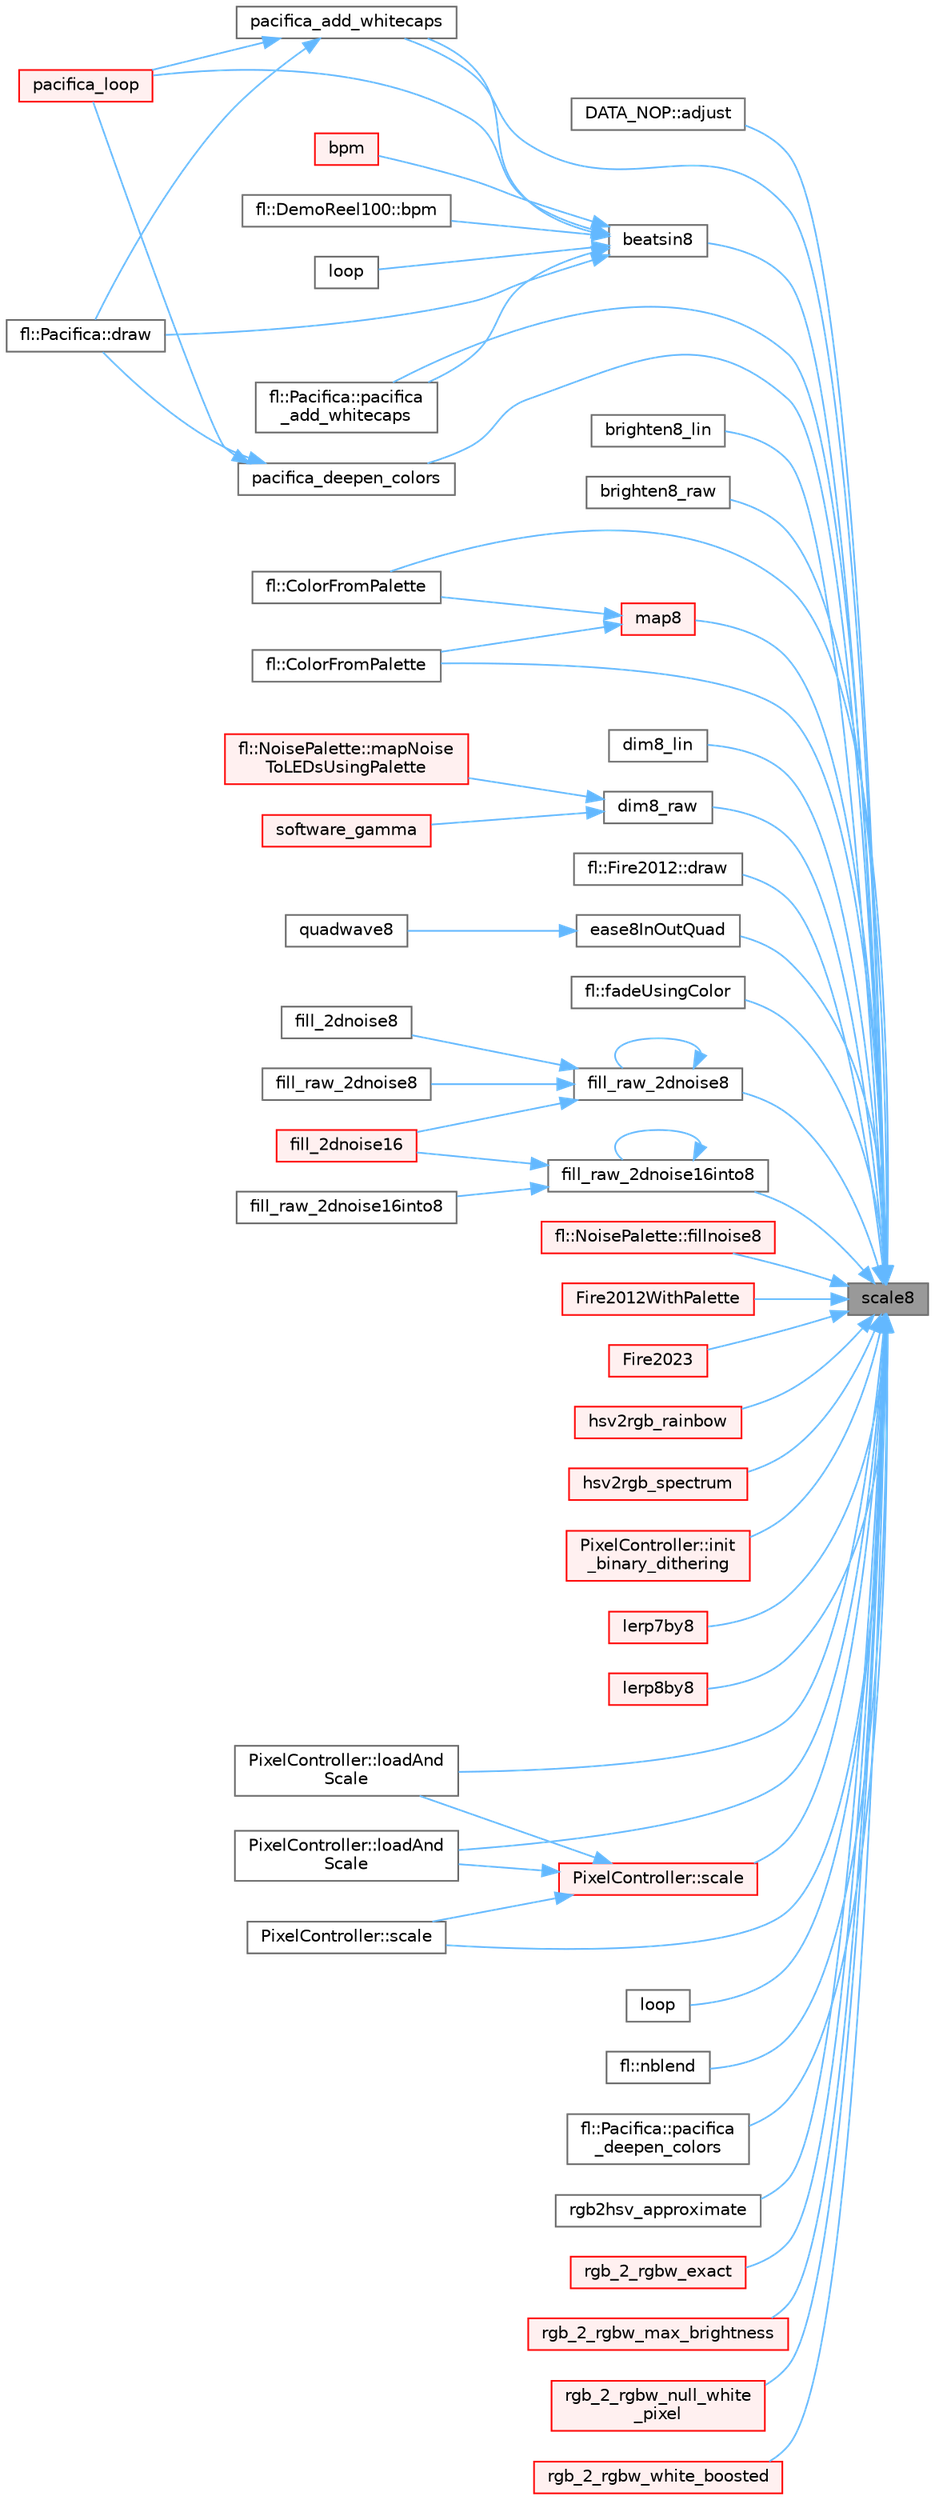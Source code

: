 digraph "scale8"
{
 // INTERACTIVE_SVG=YES
 // LATEX_PDF_SIZE
  bgcolor="transparent";
  edge [fontname=Helvetica,fontsize=10,labelfontname=Helvetica,labelfontsize=10];
  node [fontname=Helvetica,fontsize=10,shape=box,height=0.2,width=0.4];
  rankdir="RL";
  Node1 [id="Node000001",label="scale8",height=0.2,width=0.4,color="gray40", fillcolor="grey60", style="filled", fontcolor="black",tooltip="Scale one byte by a second one, which is treated as the numerator of a fraction whose denominator is ..."];
  Node1 -> Node2 [id="edge1_Node000001_Node000002",dir="back",color="steelblue1",style="solid",tooltip=" "];
  Node2 [id="Node000002",label="DATA_NOP::adjust",height=0.2,width=0.4,color="grey40", fillcolor="white", style="filled",URL="$d8/d0d/class_d_a_t_a___n_o_p_a1b1d7c26545a8da0cad78828709d96e3.html#a1b1d7c26545a8da0cad78828709d96e3",tooltip="Hook called to adjust a byte of data before writing it to the output."];
  Node1 -> Node3 [id="edge2_Node000001_Node000003",dir="back",color="steelblue1",style="solid",tooltip=" "];
  Node3 [id="Node000003",label="beatsin8",height=0.2,width=0.4,color="grey40", fillcolor="white", style="filled",URL="$d6/d6c/group___beat_generators_gaecd7cbfc2640407cabf75afcc7d9ddf4.html#gaecd7cbfc2640407cabf75afcc7d9ddf4",tooltip="Generates an 8-bit sine wave at a given BPM that oscillates within a given range."];
  Node3 -> Node4 [id="edge3_Node000003_Node000004",dir="back",color="steelblue1",style="solid",tooltip=" "];
  Node4 [id="Node000004",label="bpm",height=0.2,width=0.4,color="red", fillcolor="#FFF0F0", style="filled",URL="$d5/d25/_demo_reel100_8ino_a4875f6d9a2b0f08d3cf221974234121b.html#a4875f6d9a2b0f08d3cf221974234121b",tooltip=" "];
  Node3 -> Node7 [id="edge4_Node000003_Node000007",dir="back",color="steelblue1",style="solid",tooltip=" "];
  Node7 [id="Node000007",label="fl::DemoReel100::bpm",height=0.2,width=0.4,color="grey40", fillcolor="white", style="filled",URL="$d1/d60/classfl_1_1_demo_reel100_a72cc7eea48cf0be16b34fee7d4da64f4.html#a72cc7eea48cf0be16b34fee7d4da64f4",tooltip=" "];
  Node3 -> Node8 [id="edge5_Node000003_Node000008",dir="back",color="steelblue1",style="solid",tooltip=" "];
  Node8 [id="Node000008",label="fl::Pacifica::draw",height=0.2,width=0.4,color="grey40", fillcolor="white", style="filled",URL="$d2/db2/classfl_1_1_pacifica_a264d0c1db5db60028b6fab87af13d700.html#a264d0c1db5db60028b6fab87af13d700",tooltip=" "];
  Node3 -> Node9 [id="edge6_Node000003_Node000009",dir="back",color="steelblue1",style="solid",tooltip=" "];
  Node9 [id="Node000009",label="loop",height=0.2,width=0.4,color="grey40", fillcolor="white", style="filled",URL="$dd/d61/_fx_water_8ino_afe461d27b9c48d5921c00d521181f12f.html#afe461d27b9c48d5921c00d521181f12f",tooltip=" "];
  Node3 -> Node10 [id="edge7_Node000003_Node000010",dir="back",color="steelblue1",style="solid",tooltip=" "];
  Node10 [id="Node000010",label="fl::Pacifica::pacifica\l_add_whitecaps",height=0.2,width=0.4,color="grey40", fillcolor="white", style="filled",URL="$d2/db2/classfl_1_1_pacifica_abbe1bbf6675103bb2857b13cad156aa4.html#abbe1bbf6675103bb2857b13cad156aa4",tooltip=" "];
  Node3 -> Node11 [id="edge8_Node000003_Node000011",dir="back",color="steelblue1",style="solid",tooltip=" "];
  Node11 [id="Node000011",label="pacifica_add_whitecaps",height=0.2,width=0.4,color="grey40", fillcolor="white", style="filled",URL="$dc/d25/_pacifica_8ino_a638fb6ae6610fed66077161e7e044f26.html#a638fb6ae6610fed66077161e7e044f26",tooltip=" "];
  Node11 -> Node8 [id="edge9_Node000011_Node000008",dir="back",color="steelblue1",style="solid",tooltip=" "];
  Node11 -> Node12 [id="edge10_Node000011_Node000012",dir="back",color="steelblue1",style="solid",tooltip=" "];
  Node12 [id="Node000012",label="pacifica_loop",height=0.2,width=0.4,color="red", fillcolor="#FFF0F0", style="filled",URL="$dc/d25/_pacifica_8ino_a158d427a947ef0a715c7ffd916346acc.html#a158d427a947ef0a715c7ffd916346acc",tooltip=" "];
  Node3 -> Node12 [id="edge11_Node000003_Node000012",dir="back",color="steelblue1",style="solid",tooltip=" "];
  Node1 -> Node14 [id="edge12_Node000001_Node000014",dir="back",color="steelblue1",style="solid",tooltip=" "];
  Node14 [id="Node000014",label="brighten8_lin",height=0.2,width=0.4,color="grey40", fillcolor="white", style="filled",URL="$dc/d3e/group___dimming_ga094bda002b416c66e57521fc93878830.html#ga094bda002b416c66e57521fc93878830",tooltip="Brighten a value (inverse of dim8_lin())"];
  Node1 -> Node15 [id="edge13_Node000001_Node000015",dir="back",color="steelblue1",style="solid",tooltip=" "];
  Node15 [id="Node000015",label="brighten8_raw",height=0.2,width=0.4,color="grey40", fillcolor="white", style="filled",URL="$dc/d3e/group___dimming_gae8e36472a70f3016595048532d6c3a2d.html#gae8e36472a70f3016595048532d6c3a2d",tooltip="Brighten a value (inverse of dim8_raw())"];
  Node1 -> Node16 [id="edge14_Node000001_Node000016",dir="back",color="steelblue1",style="solid",tooltip=" "];
  Node16 [id="Node000016",label="fl::ColorFromPalette",height=0.2,width=0.4,color="grey40", fillcolor="white", style="filled",URL="$d4/d36/namespacefl_a6be261d46a697b439148bd58cf47fd0a.html#a6be261d46a697b439148bd58cf47fd0a",tooltip=" "];
  Node1 -> Node17 [id="edge15_Node000001_Node000017",dir="back",color="steelblue1",style="solid",tooltip=" "];
  Node17 [id="Node000017",label="fl::ColorFromPalette",height=0.2,width=0.4,color="grey40", fillcolor="white", style="filled",URL="$d4/d36/namespacefl_a3f1395bf04587dfd37d40bc8f4367995.html#a3f1395bf04587dfd37d40bc8f4367995",tooltip=" "];
  Node1 -> Node18 [id="edge16_Node000001_Node000018",dir="back",color="steelblue1",style="solid",tooltip=" "];
  Node18 [id="Node000018",label="dim8_lin",height=0.2,width=0.4,color="grey40", fillcolor="white", style="filled",URL="$dc/d3e/group___dimming_ga3f94d2455e0aa92133f77af8747b5914.html#ga3f94d2455e0aa92133f77af8747b5914",tooltip="Linear version of the dimming function that halves for values < 128."];
  Node1 -> Node19 [id="edge17_Node000001_Node000019",dir="back",color="steelblue1",style="solid",tooltip=" "];
  Node19 [id="Node000019",label="dim8_raw",height=0.2,width=0.4,color="grey40", fillcolor="white", style="filled",URL="$dc/d3e/group___dimming_gae51352a3522bb8eae5e17dbee97aa1aa.html#gae51352a3522bb8eae5e17dbee97aa1aa",tooltip="Adjust a scaling value for dimming."];
  Node19 -> Node20 [id="edge18_Node000019_Node000020",dir="back",color="steelblue1",style="solid",tooltip=" "];
  Node20 [id="Node000020",label="fl::NoisePalette::mapNoise\lToLEDsUsingPalette",height=0.2,width=0.4,color="red", fillcolor="#FFF0F0", style="filled",URL="$d9/d41/classfl_1_1_noise_palette_a546f14f524f7a1b965c872ddad7be8a4.html#a546f14f524f7a1b965c872ddad7be8a4",tooltip=" "];
  Node19 -> Node22 [id="edge19_Node000019_Node000022",dir="back",color="steelblue1",style="solid",tooltip=" "];
  Node22 [id="Node000022",label="software_gamma",height=0.2,width=0.4,color="red", fillcolor="#FFF0F0", style="filled",URL="$d1/d75/_apa102_h_d_8ino_a3846c2e5efbf9845a845f01ec7af35ff.html#a3846c2e5efbf9845a845f01ec7af35ff",tooltip=" "];
  Node1 -> Node24 [id="edge20_Node000001_Node000024",dir="back",color="steelblue1",style="solid",tooltip=" "];
  Node24 [id="Node000024",label="fl::Fire2012::draw",height=0.2,width=0.4,color="grey40", fillcolor="white", style="filled",URL="$d5/d9b/classfl_1_1_fire2012_a39d20a6dc4f3a771b8b12696db9c4a15.html#a39d20a6dc4f3a771b8b12696db9c4a15",tooltip=" "];
  Node1 -> Node25 [id="edge21_Node000001_Node000025",dir="back",color="steelblue1",style="solid",tooltip=" "];
  Node25 [id="Node000025",label="ease8InOutQuad",height=0.2,width=0.4,color="grey40", fillcolor="white", style="filled",URL="$d4/dfe/group___easing_ga381449070b2d6bfba356f87881ab28c0.html#ga381449070b2d6bfba356f87881ab28c0",tooltip="8-bit quadratic ease-in / ease-out function."];
  Node25 -> Node26 [id="edge22_Node000025_Node000026",dir="back",color="steelblue1",style="solid",tooltip=" "];
  Node26 [id="Node000026",label="quadwave8",height=0.2,width=0.4,color="grey40", fillcolor="white", style="filled",URL="$d1/d7a/group___waveform_generators_ga209d6cbdb109cc3139e7bb1e46c6228f.html#ga209d6cbdb109cc3139e7bb1e46c6228f",tooltip="Quadratic waveform generator."];
  Node1 -> Node27 [id="edge23_Node000001_Node000027",dir="back",color="steelblue1",style="solid",tooltip=" "];
  Node27 [id="Node000027",label="fl::fadeUsingColor",height=0.2,width=0.4,color="grey40", fillcolor="white", style="filled",URL="$d4/d36/namespacefl_a095276dcfb9490d74eb6a2baebc10dad.html#a095276dcfb9490d74eb6a2baebc10dad",tooltip=" "];
  Node1 -> Node28 [id="edge24_Node000001_Node000028",dir="back",color="steelblue1",style="solid",tooltip=" "];
  Node28 [id="Node000028",label="fill_raw_2dnoise16into8",height=0.2,width=0.4,color="grey40", fillcolor="white", style="filled",URL="$de/da4/group___noise_fill_ga20a2ff725bc56666c206d54deb372586.html#ga20a2ff725bc56666c206d54deb372586",tooltip="Fill a 2D 8-bit buffer with noise, using inoise16()"];
  Node28 -> Node29 [id="edge25_Node000028_Node000029",dir="back",color="steelblue1",style="solid",tooltip=" "];
  Node29 [id="Node000029",label="fill_2dnoise16",height=0.2,width=0.4,color="red", fillcolor="#FFF0F0", style="filled",URL="$de/da4/group___noise_fill_ga714a0f305e385a60d81a40d1f98b53fc.html#ga714a0f305e385a60d81a40d1f98b53fc",tooltip="Fill an LED matrix with random colors, using 16-bit noise."];
  Node28 -> Node28 [id="edge26_Node000028_Node000028",dir="back",color="steelblue1",style="solid",tooltip=" "];
  Node28 -> Node31 [id="edge27_Node000028_Node000031",dir="back",color="steelblue1",style="solid",tooltip=" "];
  Node31 [id="Node000031",label="fill_raw_2dnoise16into8",height=0.2,width=0.4,color="grey40", fillcolor="white", style="filled",URL="$d6/de8/noise_8cpp_a46bde35765a7eddbd1049fe49429e94e.html#a46bde35765a7eddbd1049fe49429e94e",tooltip=" "];
  Node1 -> Node32 [id="edge28_Node000001_Node000032",dir="back",color="steelblue1",style="solid",tooltip=" "];
  Node32 [id="Node000032",label="fill_raw_2dnoise8",height=0.2,width=0.4,color="grey40", fillcolor="white", style="filled",URL="$de/da4/group___noise_fill_ga3dc6c55a3f8495a7bc6dc0124434c688.html#ga3dc6c55a3f8495a7bc6dc0124434c688",tooltip="Fill a 2D 8-bit buffer with noise, using inoise8()"];
  Node32 -> Node29 [id="edge29_Node000032_Node000029",dir="back",color="steelblue1",style="solid",tooltip=" "];
  Node32 -> Node33 [id="edge30_Node000032_Node000033",dir="back",color="steelblue1",style="solid",tooltip=" "];
  Node33 [id="Node000033",label="fill_2dnoise8",height=0.2,width=0.4,color="grey40", fillcolor="white", style="filled",URL="$de/da4/group___noise_fill_ga6fcc17e60eac4b9dbb620f7e354177f1.html#ga6fcc17e60eac4b9dbb620f7e354177f1",tooltip="Fill an LED matrix with random colors, using 8-bit noise."];
  Node32 -> Node32 [id="edge31_Node000032_Node000032",dir="back",color="steelblue1",style="solid",tooltip=" "];
  Node32 -> Node34 [id="edge32_Node000032_Node000034",dir="back",color="steelblue1",style="solid",tooltip=" "];
  Node34 [id="Node000034",label="fill_raw_2dnoise8",height=0.2,width=0.4,color="grey40", fillcolor="white", style="filled",URL="$de/da4/group___noise_fill_gaaa7d79bb9fdaf2c6b315c61c2c951142.html#gaaa7d79bb9fdaf2c6b315c61c2c951142",tooltip=" "];
  Node1 -> Node35 [id="edge33_Node000001_Node000035",dir="back",color="steelblue1",style="solid",tooltip=" "];
  Node35 [id="Node000035",label="fl::NoisePalette::fillnoise8",height=0.2,width=0.4,color="red", fillcolor="#FFF0F0", style="filled",URL="$d9/d41/classfl_1_1_noise_palette_a22d1820b5a78e9ccfb4123ef9161f738.html#a22d1820b5a78e9ccfb4123ef9161f738",tooltip=" "];
  Node1 -> Node36 [id="edge34_Node000001_Node000036",dir="back",color="steelblue1",style="solid",tooltip=" "];
  Node36 [id="Node000036",label="Fire2012WithPalette",height=0.2,width=0.4,color="red", fillcolor="#FFF0F0", style="filled",URL="$db/d92/_fire2012_with_palette_8ino_af5890ba18cb2066c5a24a358de991a89.html#af5890ba18cb2066c5a24a358de991a89",tooltip=" "];
  Node1 -> Node38 [id="edge35_Node000001_Node000038",dir="back",color="steelblue1",style="solid",tooltip=" "];
  Node38 [id="Node000038",label="Fire2023",height=0.2,width=0.4,color="red", fillcolor="#FFF0F0", style="filled",URL="$d8/d2c/_fire2023_8ino_abe327b12b434120ecf20ae3f46800983.html#abe327b12b434120ecf20ae3f46800983",tooltip=" "];
  Node1 -> Node40 [id="edge36_Node000001_Node000040",dir="back",color="steelblue1",style="solid",tooltip=" "];
  Node40 [id="Node000040",label="hsv2rgb_rainbow",height=0.2,width=0.4,color="red", fillcolor="#FFF0F0", style="filled",URL="$df/d9d/hsv2rgb_8cpp_a06ee0f21e1bf430ea547244f6ed4add8.html#a06ee0f21e1bf430ea547244f6ed4add8",tooltip=" "];
  Node1 -> Node42 [id="edge37_Node000001_Node000042",dir="back",color="steelblue1",style="solid",tooltip=" "];
  Node42 [id="Node000042",label="hsv2rgb_spectrum",height=0.2,width=0.4,color="red", fillcolor="#FFF0F0", style="filled",URL="$dd/dc7/group___h_s_v2_r_g_b_ga704160ddb9173c3420a3dbfb44674440.html#ga704160ddb9173c3420a3dbfb44674440",tooltip="Convert an HSV value to RGB using a mathematically straight spectrum."];
  Node1 -> Node45 [id="edge38_Node000001_Node000045",dir="back",color="steelblue1",style="solid",tooltip=" "];
  Node45 [id="Node000045",label="PixelController::init\l_binary_dithering",height=0.2,width=0.4,color="red", fillcolor="#FFF0F0", style="filled",URL="$d0/dee/struct_pixel_controller_a2a8441da873d3a094c15c337b34d3e43.html#a2a8441da873d3a094c15c337b34d3e43",tooltip="Set up the values for binary dithering."];
  Node1 -> Node50 [id="edge39_Node000001_Node000050",dir="back",color="steelblue1",style="solid",tooltip=" "];
  Node50 [id="Node000050",label="lerp7by8",height=0.2,width=0.4,color="red", fillcolor="#FFF0F0", style="filled",URL="$d6/de8/noise_8cpp_ad89cf56a81ef482a0027a47eada176bb.html#ad89cf56a81ef482a0027a47eada176bb",tooltip=" "];
  Node1 -> Node73 [id="edge40_Node000001_Node000073",dir="back",color="steelblue1",style="solid",tooltip=" "];
  Node73 [id="Node000073",label="lerp8by8",height=0.2,width=0.4,color="red", fillcolor="#FFF0F0", style="filled",URL="$d6/d19/group___linear_interpolation_ga62ed4425400bc4140902347dc54ffb72.html#ga62ed4425400bc4140902347dc54ffb72",tooltip="Linear interpolation between two unsigned 8-bit values, with 8-bit fraction."];
  Node1 -> Node75 [id="edge41_Node000001_Node000075",dir="back",color="steelblue1",style="solid",tooltip=" "];
  Node75 [id="Node000075",label="PixelController::loadAnd\lScale",height=0.2,width=0.4,color="grey40", fillcolor="white", style="filled",URL="$d0/dee/struct_pixel_controller_a7f2b0c051d473813018715f1621ea259.html#a7f2b0c051d473813018715f1621ea259",tooltip="Loads, dithers, and scales a single byte for a given output slot and lane."];
  Node1 -> Node76 [id="edge42_Node000001_Node000076",dir="back",color="steelblue1",style="solid",tooltip=" "];
  Node76 [id="Node000076",label="PixelController::loadAnd\lScale",height=0.2,width=0.4,color="grey40", fillcolor="white", style="filled",URL="$d0/dee/struct_pixel_controller_a2096cee6b377960ef21fbda622f08994.html#a2096cee6b377960ef21fbda622f08994",tooltip="Loads and scales a single byte for a given output slot and lane."];
  Node1 -> Node77 [id="edge43_Node000001_Node000077",dir="back",color="steelblue1",style="solid",tooltip=" "];
  Node77 [id="Node000077",label="loop",height=0.2,width=0.4,color="grey40", fillcolor="white", style="filled",URL="$d1/de4/_x_y_matrix_8ino_afe461d27b9c48d5921c00d521181f12f.html#afe461d27b9c48d5921c00d521181f12f",tooltip=" "];
  Node1 -> Node78 [id="edge44_Node000001_Node000078",dir="back",color="steelblue1",style="solid",tooltip=" "];
  Node78 [id="Node000078",label="map8",height=0.2,width=0.4,color="red", fillcolor="#FFF0F0", style="filled",URL="$d6/d19/group___linear_interpolation_gaf65357c7aeca9778e5a2f80a6bac2b5d.html#gaf65357c7aeca9778e5a2f80a6bac2b5d",tooltip="Map from one full-range 8-bit value into a narrower range of 8-bit values, possibly a range of hues."];
  Node78 -> Node16 [id="edge45_Node000078_Node000016",dir="back",color="steelblue1",style="solid",tooltip=" "];
  Node78 -> Node17 [id="edge46_Node000078_Node000017",dir="back",color="steelblue1",style="solid",tooltip=" "];
  Node1 -> Node92 [id="edge47_Node000001_Node000092",dir="back",color="steelblue1",style="solid",tooltip=" "];
  Node92 [id="Node000092",label="fl::nblend",height=0.2,width=0.4,color="grey40", fillcolor="white", style="filled",URL="$d4/d36/namespacefl_a1e63de2e73a3fae5b8de5e487d335eed.html#a1e63de2e73a3fae5b8de5e487d335eed",tooltip=" "];
  Node1 -> Node10 [id="edge48_Node000001_Node000010",dir="back",color="steelblue1",style="solid",tooltip=" "];
  Node1 -> Node11 [id="edge49_Node000001_Node000011",dir="back",color="steelblue1",style="solid",tooltip=" "];
  Node1 -> Node93 [id="edge50_Node000001_Node000093",dir="back",color="steelblue1",style="solid",tooltip=" "];
  Node93 [id="Node000093",label="fl::Pacifica::pacifica\l_deepen_colors",height=0.2,width=0.4,color="grey40", fillcolor="white", style="filled",URL="$d2/db2/classfl_1_1_pacifica_a0bb7bb44e52a51c0cff586cc882e249d.html#a0bb7bb44e52a51c0cff586cc882e249d",tooltip=" "];
  Node1 -> Node94 [id="edge51_Node000001_Node000094",dir="back",color="steelblue1",style="solid",tooltip=" "];
  Node94 [id="Node000094",label="pacifica_deepen_colors",height=0.2,width=0.4,color="grey40", fillcolor="white", style="filled",URL="$dc/d25/_pacifica_8ino_a4c00a661fc55f1df61fc874119c746df.html#a4c00a661fc55f1df61fc874119c746df",tooltip=" "];
  Node94 -> Node8 [id="edge52_Node000094_Node000008",dir="back",color="steelblue1",style="solid",tooltip=" "];
  Node94 -> Node12 [id="edge53_Node000094_Node000012",dir="back",color="steelblue1",style="solid",tooltip=" "];
  Node1 -> Node95 [id="edge54_Node000001_Node000095",dir="back",color="steelblue1",style="solid",tooltip=" "];
  Node95 [id="Node000095",label="rgb2hsv_approximate",height=0.2,width=0.4,color="grey40", fillcolor="white", style="filled",URL="$dd/dc7/group___h_s_v2_r_g_b_gab3d6aa6b1a86a5e9bb820c55c68fe4b9.html#gab3d6aa6b1a86a5e9bb820c55c68fe4b9",tooltip="Recover approximate HSV values from RGB."];
  Node1 -> Node96 [id="edge55_Node000001_Node000096",dir="back",color="steelblue1",style="solid",tooltip=" "];
  Node96 [id="Node000096",label="rgb_2_rgbw_exact",height=0.2,width=0.4,color="red", fillcolor="#FFF0F0", style="filled",URL="$d1/d8d/rgbw_8cpp_ac22f7204d0501031d2431e7b2f67c25c.html#ac22f7204d0501031d2431e7b2f67c25c",tooltip="Converts RGB to RGBW using a color transfer method from saturated color channels to white."];
  Node1 -> Node102 [id="edge56_Node000001_Node000102",dir="back",color="steelblue1",style="solid",tooltip=" "];
  Node102 [id="Node000102",label="rgb_2_rgbw_max_brightness",height=0.2,width=0.4,color="red", fillcolor="#FFF0F0", style="filled",URL="$d1/d8d/rgbw_8cpp_a07e94168baddf333cdc5673f28285aa9.html#a07e94168baddf333cdc5673f28285aa9",tooltip="The minimum brigthness of the RGB channels is used to set the W channel."];
  Node1 -> Node103 [id="edge57_Node000001_Node000103",dir="back",color="steelblue1",style="solid",tooltip=" "];
  Node103 [id="Node000103",label="rgb_2_rgbw_null_white\l_pixel",height=0.2,width=0.4,color="red", fillcolor="#FFF0F0", style="filled",URL="$d1/d8d/rgbw_8cpp_a026bfd212bc23d24cf2e8cc5a9ab5b9e.html#a026bfd212bc23d24cf2e8cc5a9ab5b9e",tooltip="Converts RGB to RGBW with the W channel set to black, always."];
  Node1 -> Node104 [id="edge58_Node000001_Node000104",dir="back",color="steelblue1",style="solid",tooltip=" "];
  Node104 [id="Node000104",label="rgb_2_rgbw_white_boosted",height=0.2,width=0.4,color="red", fillcolor="#FFF0F0", style="filled",URL="$d1/d8d/rgbw_8cpp_aa6e2b44325da0172a48b20940b6e5fdf.html#aa6e2b44325da0172a48b20940b6e5fdf",tooltip="Converts RGB to RGBW with a boosted white channel."];
  Node1 -> Node105 [id="edge59_Node000001_Node000105",dir="back",color="steelblue1",style="solid",tooltip=" "];
  Node105 [id="Node000105",label="PixelController::scale",height=0.2,width=0.4,color="grey40", fillcolor="white", style="filled",URL="$d0/dee/struct_pixel_controller_aad6f8ce8a3aa9429025e67050e312929.html#aad6f8ce8a3aa9429025e67050e312929",tooltip="Scale a value."];
  Node1 -> Node106 [id="edge60_Node000001_Node000106",dir="back",color="steelblue1",style="solid",tooltip=" "];
  Node106 [id="Node000106",label="PixelController::scale",height=0.2,width=0.4,color="red", fillcolor="#FFF0F0", style="filled",URL="$d0/dee/struct_pixel_controller_a060678fc5a4cf518e155ed3a6145b8d4.html#a060678fc5a4cf518e155ed3a6145b8d4",tooltip="Scale a value using the per-channel scale data."];
  Node106 -> Node75 [id="edge61_Node000106_Node000075",dir="back",color="steelblue1",style="solid",tooltip=" "];
  Node106 -> Node76 [id="edge62_Node000106_Node000076",dir="back",color="steelblue1",style="solid",tooltip=" "];
  Node106 -> Node105 [id="edge63_Node000106_Node000105",dir="back",color="steelblue1",style="solid",tooltip=" "];
}
